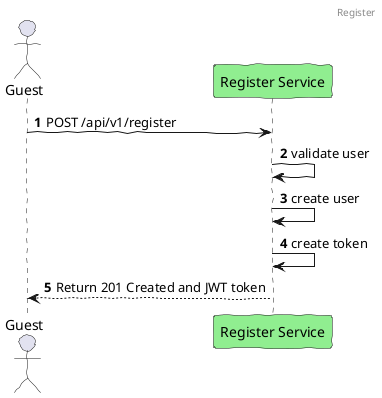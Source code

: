 @startuml
'https://plantuml.com/sequence-diagram

skinparam handwritten true
autonumber

header Register

actor Guest as Guest
participant "Register Service" as Service #lightgreen

Guest -> Service: POST /api/v1/register
Service -> Service: validate user
Service -> Service: create user
Service -> Service: create token

Guest <-- Service: Return 201 Created and JWT token

@enduml
